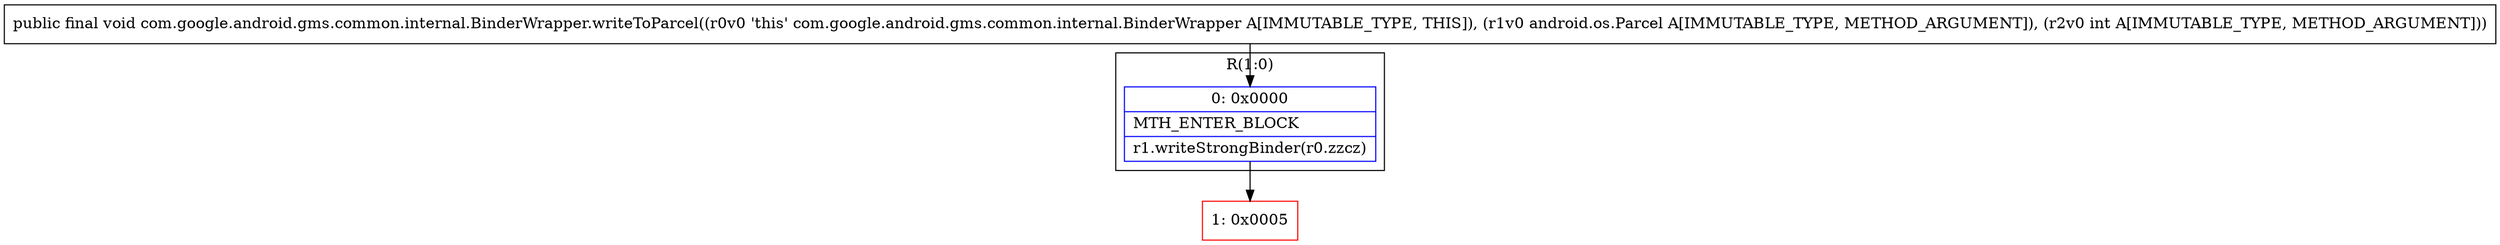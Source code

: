 digraph "CFG forcom.google.android.gms.common.internal.BinderWrapper.writeToParcel(Landroid\/os\/Parcel;I)V" {
subgraph cluster_Region_565566864 {
label = "R(1:0)";
node [shape=record,color=blue];
Node_0 [shape=record,label="{0\:\ 0x0000|MTH_ENTER_BLOCK\l|r1.writeStrongBinder(r0.zzcz)\l}"];
}
Node_1 [shape=record,color=red,label="{1\:\ 0x0005}"];
MethodNode[shape=record,label="{public final void com.google.android.gms.common.internal.BinderWrapper.writeToParcel((r0v0 'this' com.google.android.gms.common.internal.BinderWrapper A[IMMUTABLE_TYPE, THIS]), (r1v0 android.os.Parcel A[IMMUTABLE_TYPE, METHOD_ARGUMENT]), (r2v0 int A[IMMUTABLE_TYPE, METHOD_ARGUMENT])) }"];
MethodNode -> Node_0;
Node_0 -> Node_1;
}

